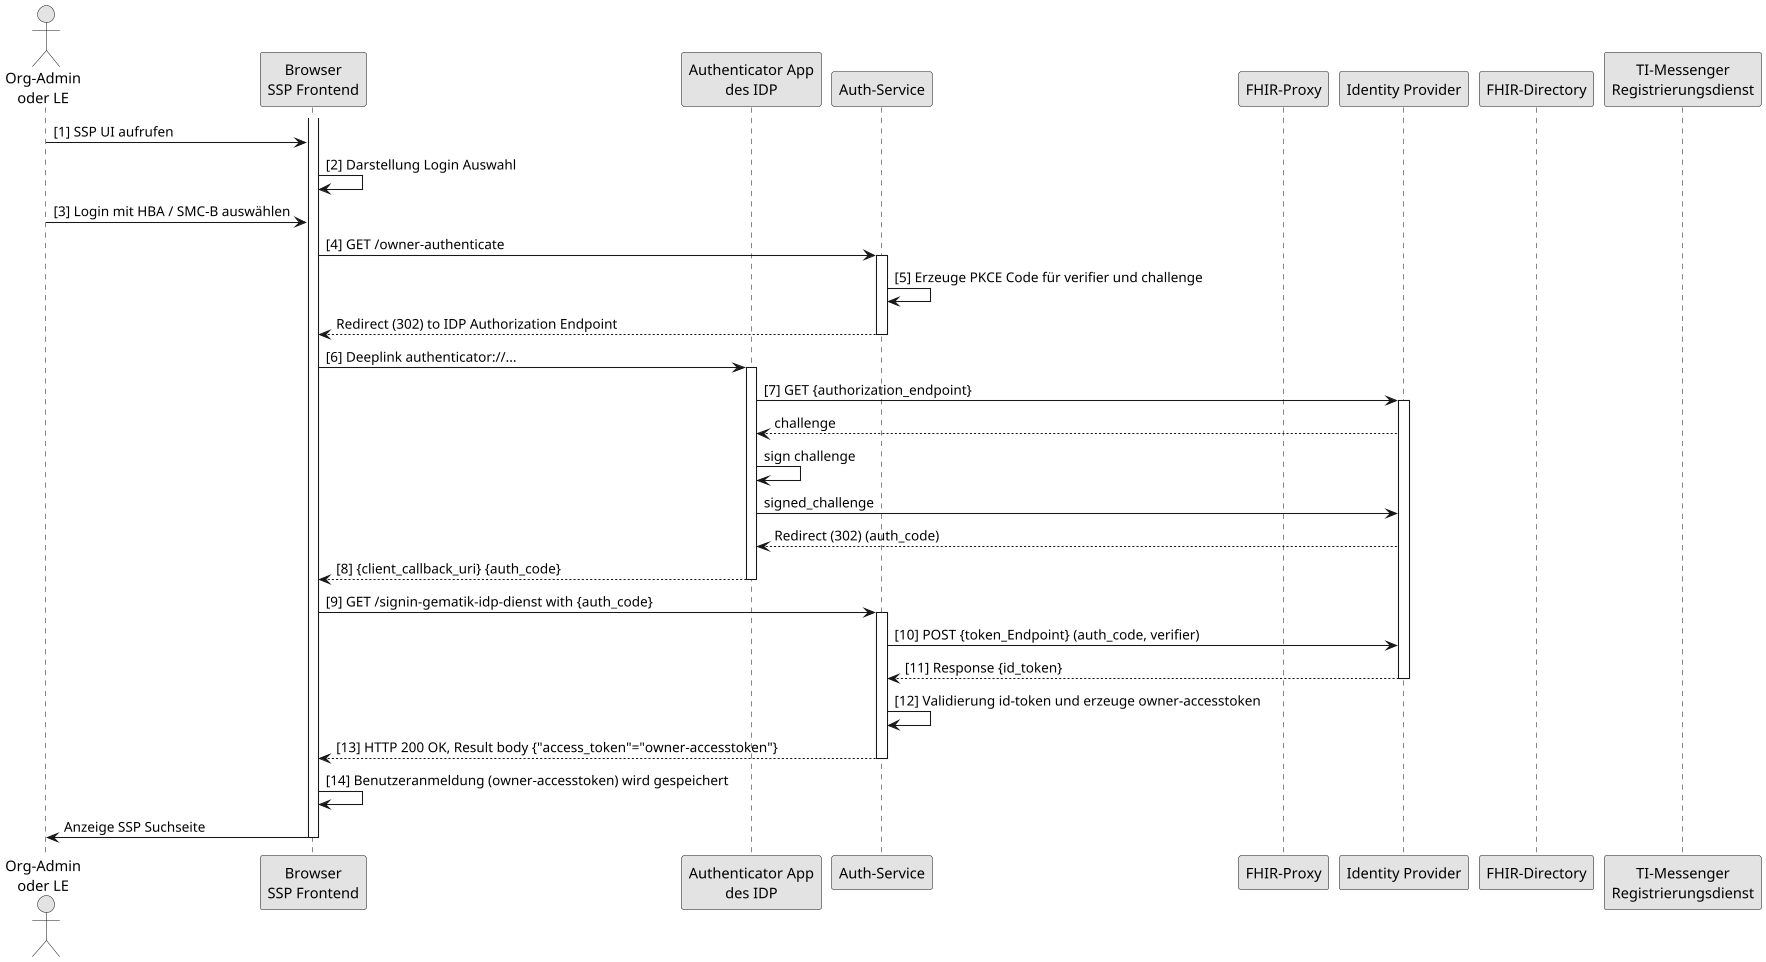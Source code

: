 @startuml

skinparam dpi 100
skinparam WrapWidth 200
skinparam monochrome true

'title "FHIR-Directory, Sequenzdiagram SSP Authenticate mit Smartcard'
actor o as "Org-Admin\noder LE"
participant cl as "Browser\nSSP Frontend"
participant aa as "Authenticator App\ndes IDP"
participant au as "Auth-Service"
participant fp as "FHIR-Proxy"
participant idp as "Identity Provider"
participant fd as "FHIR-Directory"
participant rd as "TI-Messenger\nRegistrierungsdienst"

activate cl
o -> cl: [1] SSP UI aufrufen
cl -> cl: [2] Darstellung Login Auswahl
o -> cl: [3] Login mit HBA / SMC-B auswählen


cl -> au: [4] GET /owner-authenticate
activate au
au -> au: [5] Erzeuge PKCE Code für verifier und challenge
au --> cl: Redirect (302) to IDP Authorization Endpoint
deactivate au
cl -> aa: [6] Deeplink authenticator://...
activate aa

aa -> idp: [7] GET {authorization_endpoint}
activate idp
idp --> aa: challenge
aa -> aa: sign challenge
aa-> idp: signed_challenge
idp --> aa: Redirect (302) (auth_code)
aa --> cl: [8] {client_callback_uri} {auth_code}
deactivate aa

cl -> au: [9] GET /signin-gematik-idp-dienst with {auth_code}
activate au
au -> idp: [10] POST {token_Endpoint} (auth_code, verifier)
idp --> au: [11] Response {id_token}

deactivate idp

au -> au: [12] Validierung id-token und erzeuge owner-accesstoken
au --> cl: [13] HTTP 200 OK, Result body {"access_token"="owner-accesstoken"}
deactivate au

cl -> cl: [14] Benutzeranmeldung (owner-accesstoken) wird gespeichert
cl -> o: Anzeige SSP Suchseite

deactivate cl

@enduml
